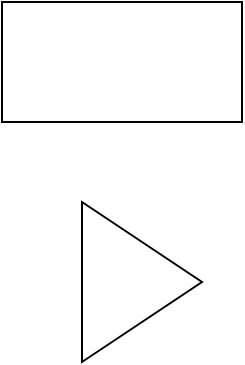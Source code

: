 <mxfile>
    <diagram id="n5sEysXp7DQT61U7H0Ic" name="第 1 页">
        <mxGraphModel dx="587" dy="498" grid="1" gridSize="10" guides="1" tooltips="1" connect="1" arrows="1" fold="1" page="1" pageScale="1" pageWidth="827" pageHeight="1169" math="0" shadow="0">
            <root>
                <mxCell id="0"/>
                <mxCell id="1" parent="0"/>
                <mxCell id="2" value="" style="rounded=0;whiteSpace=wrap;html=1;" vertex="1" parent="1">
                    <mxGeometry x="250" y="60" width="120" height="60" as="geometry"/>
                </mxCell>
                <mxCell id="3" value="" style="triangle;whiteSpace=wrap;html=1;" vertex="1" parent="1">
                    <mxGeometry x="290" y="160" width="60" height="80" as="geometry"/>
                </mxCell>
            </root>
        </mxGraphModel>
    </diagram>
</mxfile>